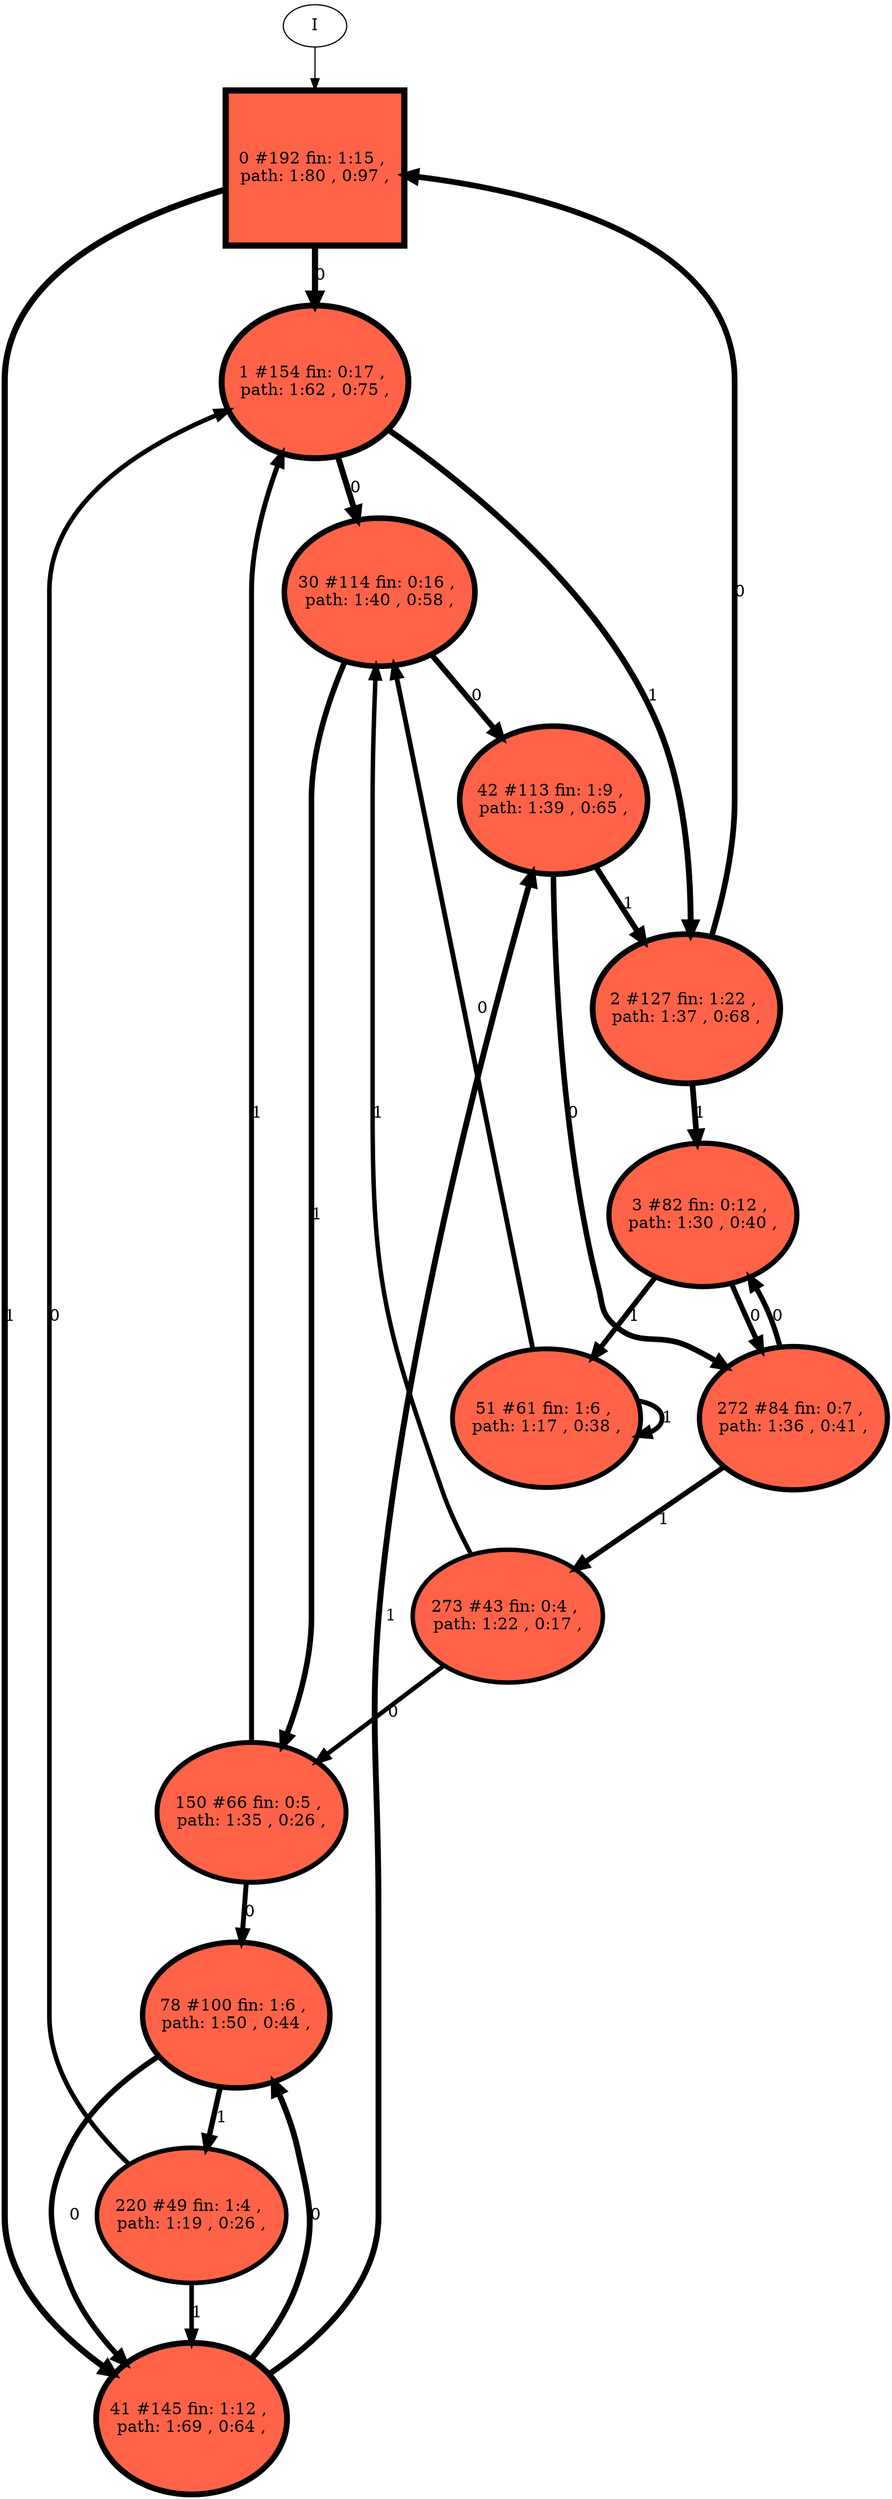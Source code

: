 // produced with flexfringe // 
digraph DFA {
	0 [label="root" shape=box];
		I -> 0;
	0 [ label="0 #192 fin: 1:15 , 
 path: 1:80 , 0:97 , " , style=filled, fillcolor="tomato", width=1.83461, height=1.83461, penwidth=5.26269];
		0 -> 1 [label="0 " , penwidth=5.26269 ];
		0 -> 41 [label="1 " , penwidth=5.26269 ];
	1 [ label="1 #154 fin: 0:17 , 
 path: 1:62 , 0:75 , " , style=filled, fillcolor="tomato", width=1.79897, height=1.79897, penwidth=5.04343];
		1 -> 30 [label="0 " , penwidth=5.04343 ];
		1 -> 2 [label="1 " , penwidth=5.04343 ];
	41 [ label="41 #145 fin: 1:12 , 
 path: 1:69 , 0:64 , " , style=filled, fillcolor="tomato", width=1.78902, height=1.78902, penwidth=4.98361];
		41 -> 78 [label="0 " , penwidth=4.98361 ];
		41 -> 42 [label="1 " , penwidth=4.98361 ];
	30 [ label="30 #114 fin: 0:16 , 
 path: 1:40 , 0:58 , " , style=filled, fillcolor="tomato", width=1.74832, height=1.74832, penwidth=4.74493];
		30 -> 42 [label="0 " , penwidth=4.74493 ];
		30 -> 150 [label="1 " , penwidth=4.74493 ];
	2 [ label="2 #127 fin: 1:22 , 
 path: 1:37 , 0:68 , " , style=filled, fillcolor="tomato", width=1.76679, height=1.76679, penwidth=4.85203];
		2 -> 0 [label="0 " , penwidth=4.85203 ];
		2 -> 3 [label="1 " , penwidth=4.85203 ];
	78 [ label="78 #100 fin: 1:6 , 
 path: 1:50 , 0:44 , " , style=filled, fillcolor="tomato", width=1.72546, height=1.72546, penwidth=4.61512];
		78 -> 41 [label="0 " , penwidth=4.61512 ];
		78 -> 220 [label="1 " , penwidth=4.61512 ];
	42 [ label="42 #113 fin: 1:9 , 
 path: 1:39 , 0:65 , " , style=filled, fillcolor="tomato", width=1.7468, height=1.7468, penwidth=4.7362];
		42 -> 272 [label="0 " , penwidth=4.7362 ];
		42 -> 2 [label="1 " , penwidth=4.7362 ];
	150 [ label="150 #66 fin: 0:5 , 
 path: 1:35 , 0:26 , " , style=filled, fillcolor="tomato", width=1.64956, height=1.64956, penwidth=4.20469];
		150 -> 78 [label="0 " , penwidth=4.20469 ];
		150 -> 1 [label="1 " , penwidth=4.20469 ];
	3 [ label="3 #82 fin: 0:12 , 
 path: 1:30 , 0:40 , " , style=filled, fillcolor="tomato", width=1.68988, height=1.68988, penwidth=4.41884];
		3 -> 272 [label="0 " , penwidth=4.41884 ];
		3 -> 51 [label="1 " , penwidth=4.41884 ];
	220 [ label="220 #49 fin: 1:4 , 
 path: 1:19 , 0:26 , " , style=filled, fillcolor="tomato", width=1.59169, height=1.59169, penwidth=3.91202];
		220 -> 1 [label="0 " , penwidth=3.91202 ];
		220 -> 41 [label="1 " , penwidth=3.91202 ];
	272 [ label="272 #84 fin: 0:7 , 
 path: 1:36 , 0:41 , " , style=filled, fillcolor="tomato", width=1.69427, height=1.69427, penwidth=4.44265];
		272 -> 3 [label="0 " , penwidth=4.44265 ];
		272 -> 273 [label="1 " , penwidth=4.44265 ];
	51 [ label="51 #61 fin: 1:6 , 
 path: 1:17 , 0:38 , " , style=filled, fillcolor="tomato", width=1.63455, height=1.63455, penwidth=4.12713];
		51 -> 30 [label="0 " , penwidth=4.12713 ];
		51 -> 51 [label="1 " , penwidth=4.12713 ];
	273 [ label="273 #43 fin: 0:4 , 
 path: 1:22 , 0:17 , " , style=filled, fillcolor="tomato", width=1.56532, height=1.56532, penwidth=3.78419];
		273 -> 150 [label="0 " , penwidth=3.78419 ];
		273 -> 30 [label="1 " , penwidth=3.78419 ];
}

